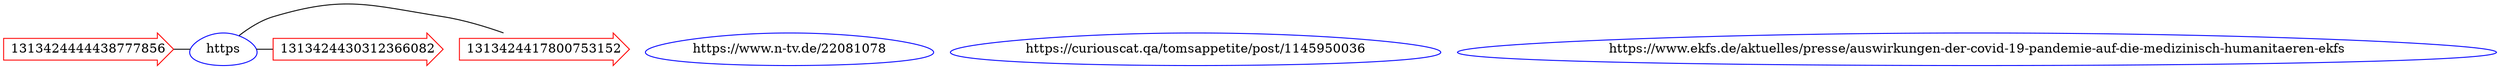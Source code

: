 graph {
	node [color=red shape=rarrow]
	1313424444438777856 [label=1313424444438777856]
	node [color=blue shape=egg]
	"https://www.n-tv.de/22081078" [label="https://www.n-tv.de/22081078"]
	1313424444438777856 -- https:"//www.n-tv.de/22081078" [constraint=false]
	node [color=red shape=rarrow]
	1313424430312366082 [label=1313424430312366082]
	node [color=blue shape=egg]
	"https://curiouscat.qa/tomsappetite/post/1145950036" [label="https://curiouscat.qa/tomsappetite/post/1145950036"]
	1313424430312366082 -- https:"//curiouscat.qa/tomsappetite/post/1145950036" [constraint=false]
	node [color=red shape=rarrow]
	1313424417800753152 [label=1313424417800753152]
	node [color=blue shape=egg]
	"https://www.ekfs.de/aktuelles/presse/auswirkungen-der-covid-19-pandemie-auf-die-medizinisch-humanitaeren-ekfs" [label="https://www.ekfs.de/aktuelles/presse/auswirkungen-der-covid-19-pandemie-auf-die-medizinisch-humanitaeren-ekfs"]
	1313424417800753152 -- https:"//www.ekfs.de/aktuelles/presse/auswirkungen-der-covid-19-pandemie-auf-die-medizinisch-humanitaeren-ekfs" [constraint=false]
}
